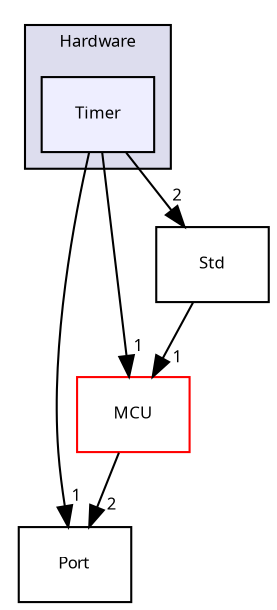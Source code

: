 digraph "Src/Com/Hardware/Timer" {
  compound=true
  node [ fontsize="8", fontname="Sans"];
  edge [ labelfontsize="8", labelfontname="Sans"];
  subgraph clusterdir_29f4e3bfd8240ce7bca12dff6b06edb8 {
    graph [ bgcolor="#ddddee", pencolor="black", label="Hardware" fontname="Sans", fontsize="8", URL="dir_29f4e3bfd8240ce7bca12dff6b06edb8.html"]
  dir_b416c7078b1e3adda8c6fcb275110ca1 [shape=box, label="Timer", style="filled", fillcolor="#eeeeff", pencolor="black", URL="dir_b416c7078b1e3adda8c6fcb275110ca1.html"];
  }
  dir_3b60fb6b153bfa47677e14a5d7867dff [shape=box label="Port" URL="dir_3b60fb6b153bfa47677e14a5d7867dff.html"];
  dir_9c07b6f6cc004f3a3b80dfa585542b38 [shape=box label="MCU" fillcolor="white" style="filled" color="red" URL="dir_9c07b6f6cc004f3a3b80dfa585542b38.html"];
  dir_c8ac64408d68c845cbd2b74da1aeacd9 [shape=box label="Std" URL="dir_c8ac64408d68c845cbd2b74da1aeacd9.html"];
  dir_9c07b6f6cc004f3a3b80dfa585542b38->dir_3b60fb6b153bfa47677e14a5d7867dff [headlabel="2", labeldistance=1.5 headhref="dir_000026_000017.html"];
  dir_b416c7078b1e3adda8c6fcb275110ca1->dir_3b60fb6b153bfa47677e14a5d7867dff [headlabel="1", labeldistance=1.5 headhref="dir_000020_000017.html"];
  dir_b416c7078b1e3adda8c6fcb275110ca1->dir_9c07b6f6cc004f3a3b80dfa585542b38 [headlabel="1", labeldistance=1.5 headhref="dir_000020_000026.html"];
  dir_b416c7078b1e3adda8c6fcb275110ca1->dir_c8ac64408d68c845cbd2b74da1aeacd9 [headlabel="2", labeldistance=1.5 headhref="dir_000020_000021.html"];
  dir_c8ac64408d68c845cbd2b74da1aeacd9->dir_9c07b6f6cc004f3a3b80dfa585542b38 [headlabel="1", labeldistance=1.5 headhref="dir_000021_000026.html"];
}
